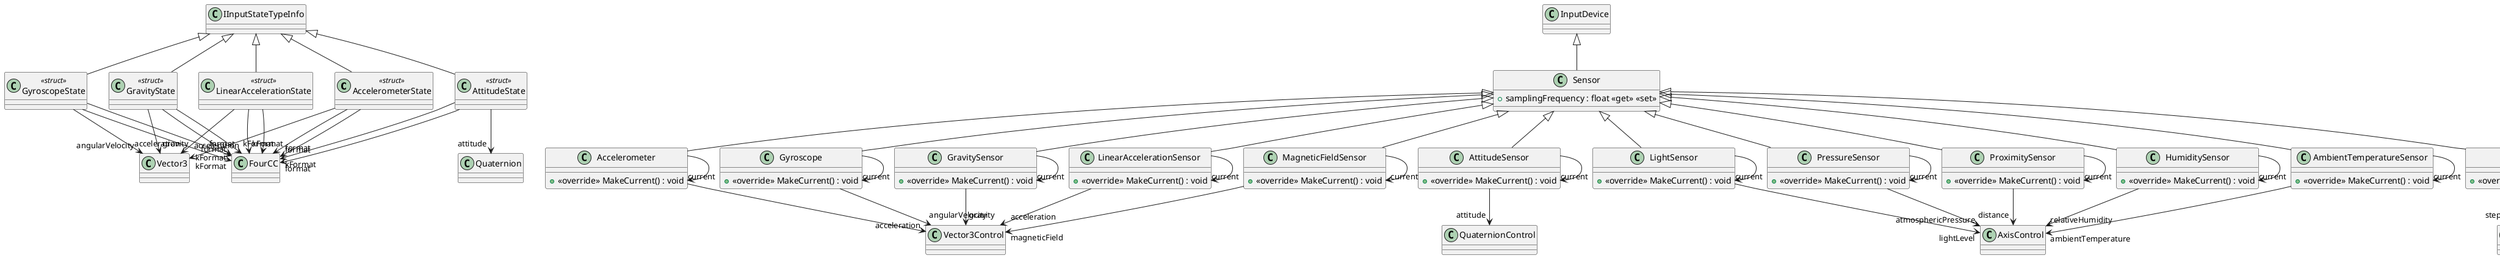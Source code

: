 @startuml
class AccelerometerState <<struct>> {
}
class GyroscopeState <<struct>> {
}
class GravityState <<struct>> {
}
class AttitudeState <<struct>> {
}
class LinearAccelerationState <<struct>> {
}
class Sensor {
    + samplingFrequency : float <<get>> <<set>>
}
class Accelerometer {
    + <<override>> MakeCurrent() : void
}
class Gyroscope {
    + <<override>> MakeCurrent() : void
}
class GravitySensor {
    + <<override>> MakeCurrent() : void
}
class AttitudeSensor {
    + <<override>> MakeCurrent() : void
}
class LinearAccelerationSensor {
    + <<override>> MakeCurrent() : void
}
class MagneticFieldSensor {
    + <<override>> MakeCurrent() : void
}
class LightSensor {
    + <<override>> MakeCurrent() : void
}
class PressureSensor {
    + <<override>> MakeCurrent() : void
}
class ProximitySensor {
    + <<override>> MakeCurrent() : void
}
class HumiditySensor {
    + <<override>> MakeCurrent() : void
}
class AmbientTemperatureSensor {
    + <<override>> MakeCurrent() : void
}
class StepCounter {
    + <<override>> MakeCurrent() : void
}
IInputStateTypeInfo <|-- AccelerometerState
AccelerometerState --> "kFormat" FourCC
AccelerometerState --> "acceleration" Vector3
AccelerometerState --> "format" FourCC
IInputStateTypeInfo <|-- GyroscopeState
GyroscopeState --> "kFormat" FourCC
GyroscopeState --> "angularVelocity" Vector3
GyroscopeState --> "format" FourCC
IInputStateTypeInfo <|-- GravityState
GravityState --> "kFormat" FourCC
GravityState --> "gravity" Vector3
GravityState --> "format" FourCC
IInputStateTypeInfo <|-- AttitudeState
AttitudeState --> "kFormat" FourCC
AttitudeState --> "attitude" Quaternion
AttitudeState --> "format" FourCC
IInputStateTypeInfo <|-- LinearAccelerationState
LinearAccelerationState --> "kFormat" FourCC
LinearAccelerationState --> "acceleration" Vector3
LinearAccelerationState --> "format" FourCC
InputDevice <|-- Sensor
Sensor <|-- Accelerometer
Accelerometer --> "acceleration" Vector3Control
Accelerometer --> "current" Accelerometer
Sensor <|-- Gyroscope
Gyroscope --> "angularVelocity" Vector3Control
Gyroscope --> "current" Gyroscope
Sensor <|-- GravitySensor
GravitySensor --> "gravity" Vector3Control
GravitySensor --> "current" GravitySensor
Sensor <|-- AttitudeSensor
AttitudeSensor --> "attitude" QuaternionControl
AttitudeSensor --> "current" AttitudeSensor
Sensor <|-- LinearAccelerationSensor
LinearAccelerationSensor --> "acceleration" Vector3Control
LinearAccelerationSensor --> "current" LinearAccelerationSensor
Sensor <|-- MagneticFieldSensor
MagneticFieldSensor --> "magneticField" Vector3Control
MagneticFieldSensor --> "current" MagneticFieldSensor
Sensor <|-- LightSensor
LightSensor --> "lightLevel" AxisControl
LightSensor --> "current" LightSensor
Sensor <|-- PressureSensor
PressureSensor --> "atmosphericPressure" AxisControl
PressureSensor --> "current" PressureSensor
Sensor <|-- ProximitySensor
ProximitySensor --> "distance" AxisControl
ProximitySensor --> "current" ProximitySensor
Sensor <|-- HumiditySensor
HumiditySensor --> "relativeHumidity" AxisControl
HumiditySensor --> "current" HumiditySensor
Sensor <|-- AmbientTemperatureSensor
AmbientTemperatureSensor --> "ambientTemperature" AxisControl
AmbientTemperatureSensor --> "current" AmbientTemperatureSensor
Sensor <|-- StepCounter
StepCounter --> "stepCounter" IntegerControl
StepCounter --> "current" StepCounter
@enduml
